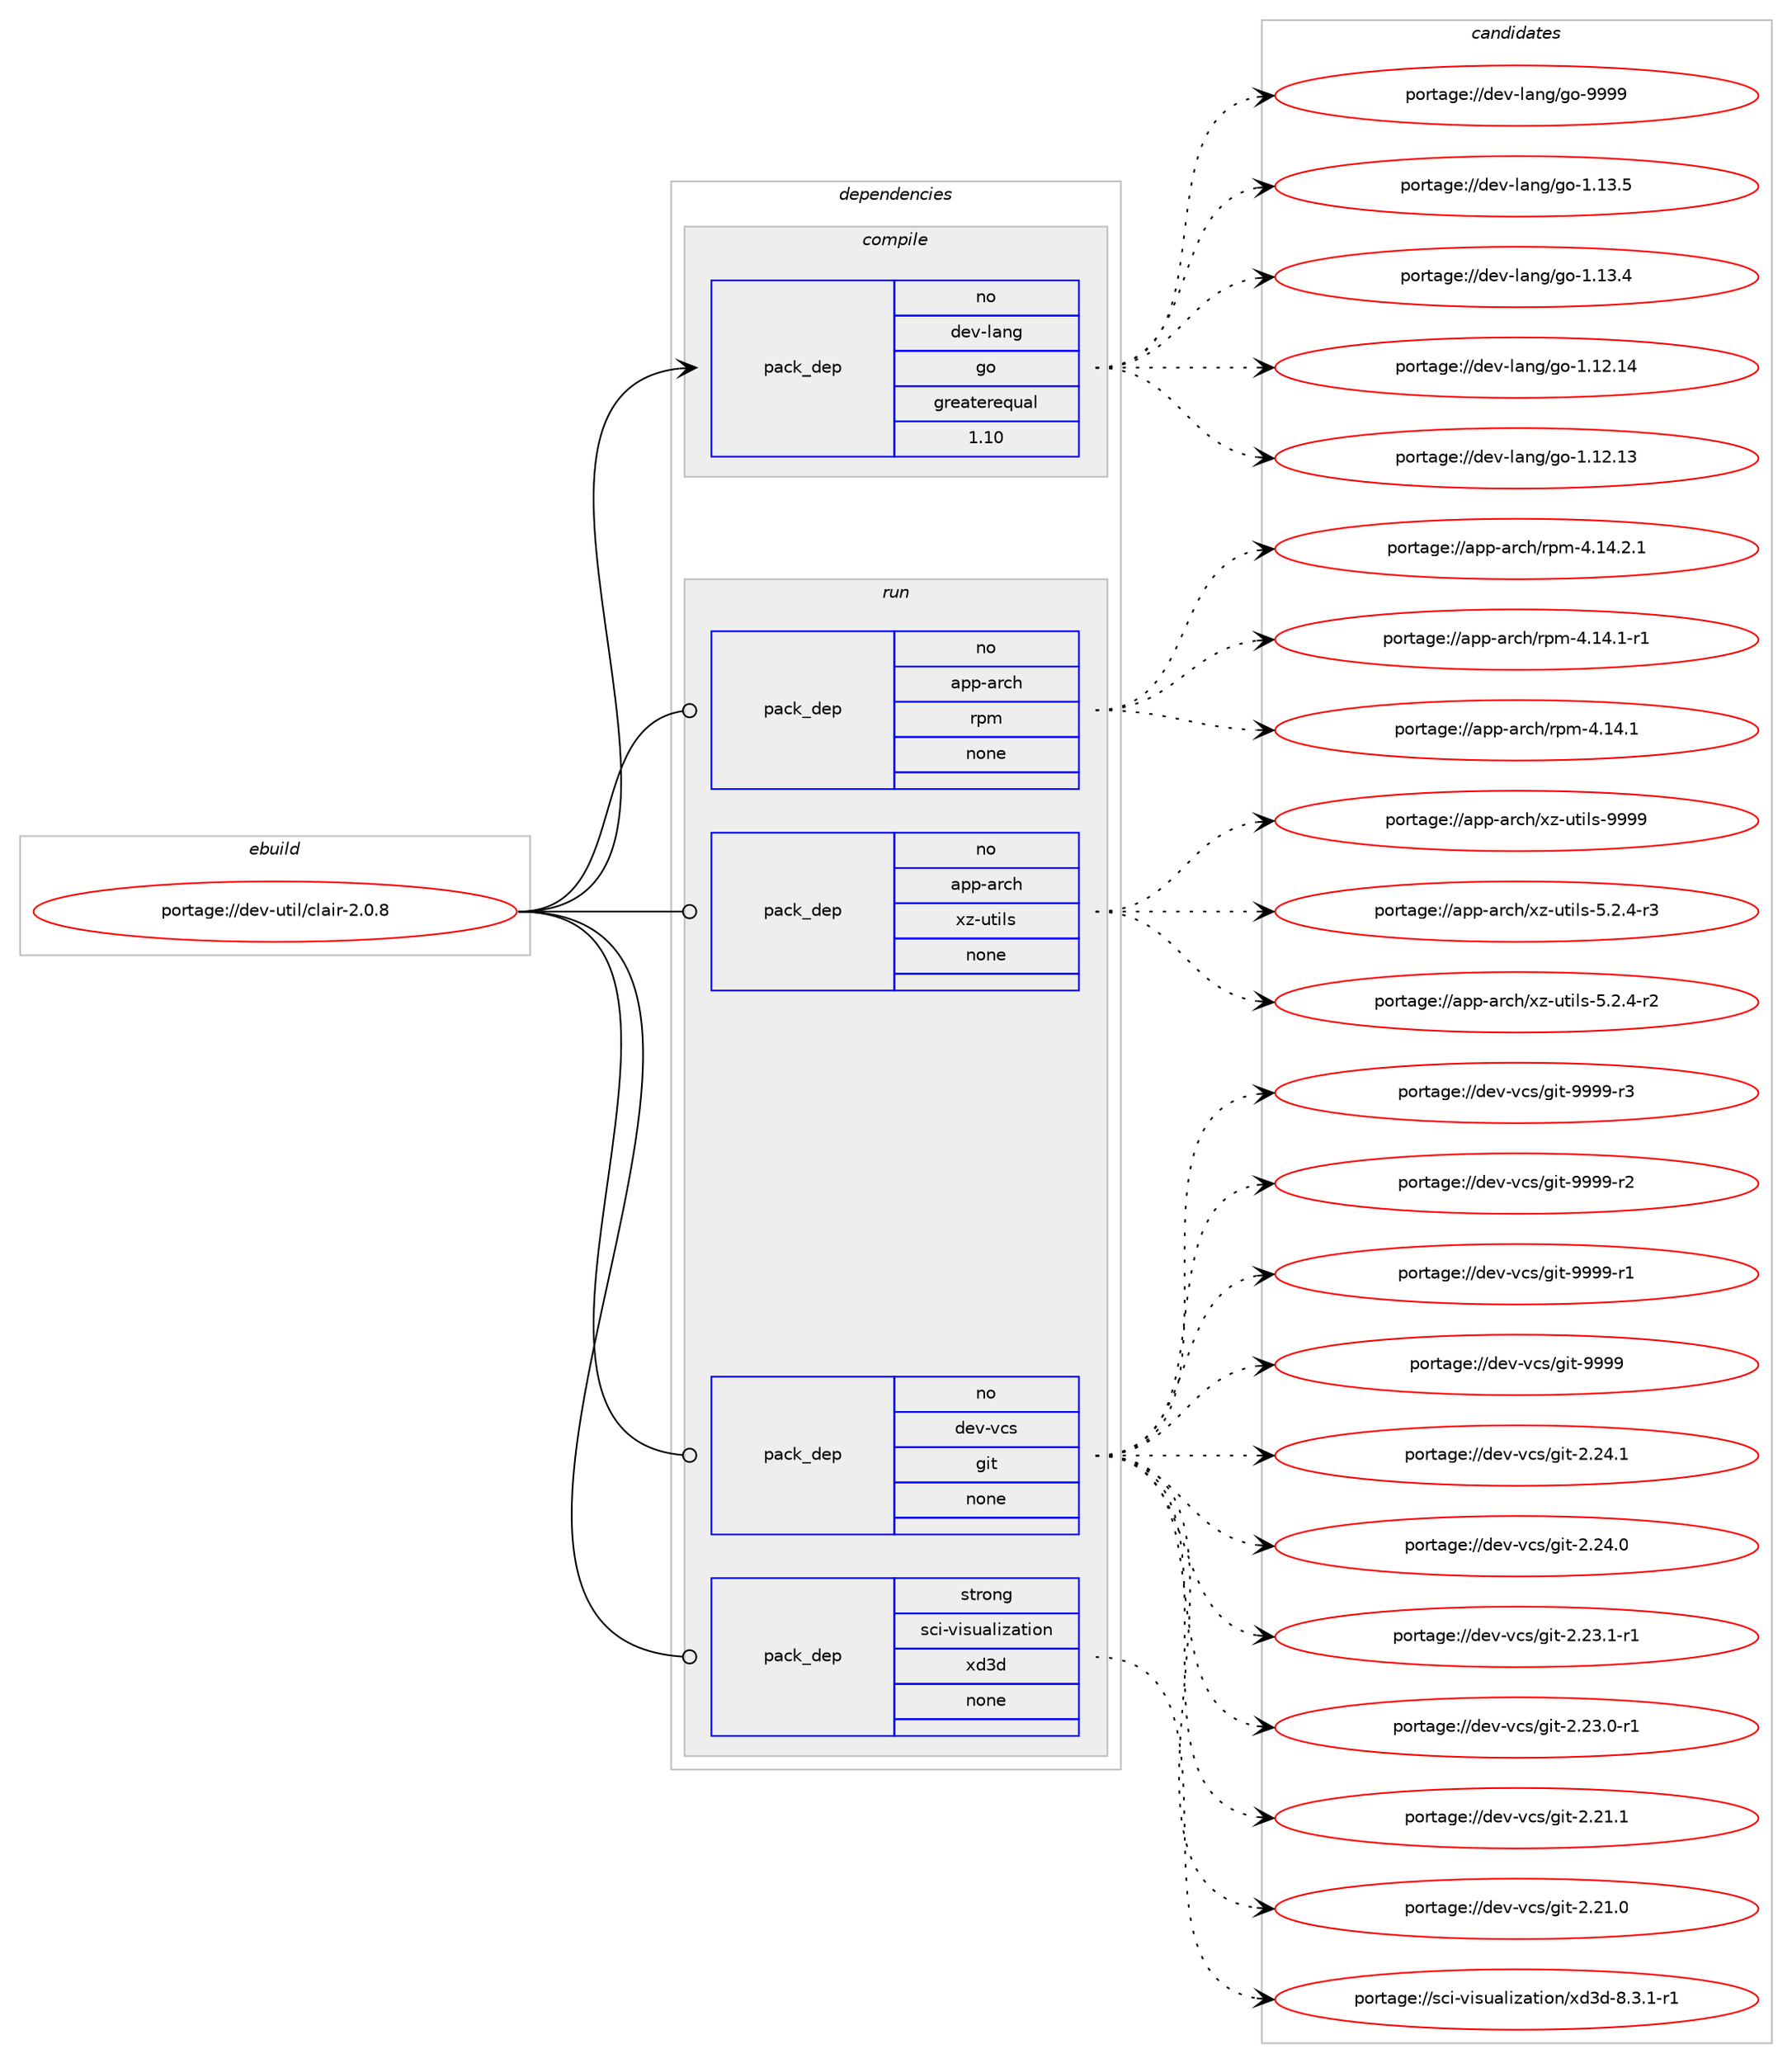 digraph prolog {

# *************
# Graph options
# *************

newrank=true;
concentrate=true;
compound=true;
graph [rankdir=LR,fontname=Helvetica,fontsize=10,ranksep=1.5];#, ranksep=2.5, nodesep=0.2];
edge  [arrowhead=vee];
node  [fontname=Helvetica,fontsize=10];

# **********
# The ebuild
# **********

subgraph cluster_leftcol {
color=gray;
label=<<i>ebuild</i>>;
id [label="portage://dev-util/clair-2.0.8", color=red, width=4, href="../dev-util/clair-2.0.8.svg"];
}

# ****************
# The dependencies
# ****************

subgraph cluster_midcol {
color=gray;
label=<<i>dependencies</i>>;
subgraph cluster_compile {
fillcolor="#eeeeee";
style=filled;
label=<<i>compile</i>>;
subgraph pack237008 {
dependency305060 [label=<<TABLE BORDER="0" CELLBORDER="1" CELLSPACING="0" CELLPADDING="4" WIDTH="220"><TR><TD ROWSPAN="6" CELLPADDING="30">pack_dep</TD></TR><TR><TD WIDTH="110">no</TD></TR><TR><TD>dev-lang</TD></TR><TR><TD>go</TD></TR><TR><TD>greaterequal</TD></TR><TR><TD>1.10</TD></TR></TABLE>>, shape=none, color=blue];
}
id:e -> dependency305060:w [weight=20,style="solid",arrowhead="vee"];
}
subgraph cluster_compileandrun {
fillcolor="#eeeeee";
style=filled;
label=<<i>compile and run</i>>;
}
subgraph cluster_run {
fillcolor="#eeeeee";
style=filled;
label=<<i>run</i>>;
subgraph pack237009 {
dependency305061 [label=<<TABLE BORDER="0" CELLBORDER="1" CELLSPACING="0" CELLPADDING="4" WIDTH="220"><TR><TD ROWSPAN="6" CELLPADDING="30">pack_dep</TD></TR><TR><TD WIDTH="110">no</TD></TR><TR><TD>app-arch</TD></TR><TR><TD>rpm</TD></TR><TR><TD>none</TD></TR><TR><TD></TD></TR></TABLE>>, shape=none, color=blue];
}
id:e -> dependency305061:w [weight=20,style="solid",arrowhead="odot"];
subgraph pack237010 {
dependency305062 [label=<<TABLE BORDER="0" CELLBORDER="1" CELLSPACING="0" CELLPADDING="4" WIDTH="220"><TR><TD ROWSPAN="6" CELLPADDING="30">pack_dep</TD></TR><TR><TD WIDTH="110">no</TD></TR><TR><TD>app-arch</TD></TR><TR><TD>xz-utils</TD></TR><TR><TD>none</TD></TR><TR><TD></TD></TR></TABLE>>, shape=none, color=blue];
}
id:e -> dependency305062:w [weight=20,style="solid",arrowhead="odot"];
subgraph pack237011 {
dependency305063 [label=<<TABLE BORDER="0" CELLBORDER="1" CELLSPACING="0" CELLPADDING="4" WIDTH="220"><TR><TD ROWSPAN="6" CELLPADDING="30">pack_dep</TD></TR><TR><TD WIDTH="110">no</TD></TR><TR><TD>dev-vcs</TD></TR><TR><TD>git</TD></TR><TR><TD>none</TD></TR><TR><TD></TD></TR></TABLE>>, shape=none, color=blue];
}
id:e -> dependency305063:w [weight=20,style="solid",arrowhead="odot"];
subgraph pack237012 {
dependency305064 [label=<<TABLE BORDER="0" CELLBORDER="1" CELLSPACING="0" CELLPADDING="4" WIDTH="220"><TR><TD ROWSPAN="6" CELLPADDING="30">pack_dep</TD></TR><TR><TD WIDTH="110">strong</TD></TR><TR><TD>sci-visualization</TD></TR><TR><TD>xd3d</TD></TR><TR><TD>none</TD></TR><TR><TD></TD></TR></TABLE>>, shape=none, color=blue];
}
id:e -> dependency305064:w [weight=20,style="solid",arrowhead="odot"];
}
}

# **************
# The candidates
# **************

subgraph cluster_choices {
rank=same;
color=gray;
label=<<i>candidates</i>>;

subgraph choice237008 {
color=black;
nodesep=1;
choice1001011184510897110103471031114557575757 [label="portage://dev-lang/go-9999", color=red, width=4,href="../dev-lang/go-9999.svg"];
choice10010111845108971101034710311145494649514653 [label="portage://dev-lang/go-1.13.5", color=red, width=4,href="../dev-lang/go-1.13.5.svg"];
choice10010111845108971101034710311145494649514652 [label="portage://dev-lang/go-1.13.4", color=red, width=4,href="../dev-lang/go-1.13.4.svg"];
choice1001011184510897110103471031114549464950464952 [label="portage://dev-lang/go-1.12.14", color=red, width=4,href="../dev-lang/go-1.12.14.svg"];
choice1001011184510897110103471031114549464950464951 [label="portage://dev-lang/go-1.12.13", color=red, width=4,href="../dev-lang/go-1.12.13.svg"];
dependency305060:e -> choice1001011184510897110103471031114557575757:w [style=dotted,weight="100"];
dependency305060:e -> choice10010111845108971101034710311145494649514653:w [style=dotted,weight="100"];
dependency305060:e -> choice10010111845108971101034710311145494649514652:w [style=dotted,weight="100"];
dependency305060:e -> choice1001011184510897110103471031114549464950464952:w [style=dotted,weight="100"];
dependency305060:e -> choice1001011184510897110103471031114549464950464951:w [style=dotted,weight="100"];
}
subgraph choice237009 {
color=black;
nodesep=1;
choice9711211245971149910447114112109455246495246504649 [label="portage://app-arch/rpm-4.14.2.1", color=red, width=4,href="../app-arch/rpm-4.14.2.1.svg"];
choice9711211245971149910447114112109455246495246494511449 [label="portage://app-arch/rpm-4.14.1-r1", color=red, width=4,href="../app-arch/rpm-4.14.1-r1.svg"];
choice971121124597114991044711411210945524649524649 [label="portage://app-arch/rpm-4.14.1", color=red, width=4,href="../app-arch/rpm-4.14.1.svg"];
dependency305061:e -> choice9711211245971149910447114112109455246495246504649:w [style=dotted,weight="100"];
dependency305061:e -> choice9711211245971149910447114112109455246495246494511449:w [style=dotted,weight="100"];
dependency305061:e -> choice971121124597114991044711411210945524649524649:w [style=dotted,weight="100"];
}
subgraph choice237010 {
color=black;
nodesep=1;
choice9711211245971149910447120122451171161051081154557575757 [label="portage://app-arch/xz-utils-9999", color=red, width=4,href="../app-arch/xz-utils-9999.svg"];
choice9711211245971149910447120122451171161051081154553465046524511451 [label="portage://app-arch/xz-utils-5.2.4-r3", color=red, width=4,href="../app-arch/xz-utils-5.2.4-r3.svg"];
choice9711211245971149910447120122451171161051081154553465046524511450 [label="portage://app-arch/xz-utils-5.2.4-r2", color=red, width=4,href="../app-arch/xz-utils-5.2.4-r2.svg"];
dependency305062:e -> choice9711211245971149910447120122451171161051081154557575757:w [style=dotted,weight="100"];
dependency305062:e -> choice9711211245971149910447120122451171161051081154553465046524511451:w [style=dotted,weight="100"];
dependency305062:e -> choice9711211245971149910447120122451171161051081154553465046524511450:w [style=dotted,weight="100"];
}
subgraph choice237011 {
color=black;
nodesep=1;
choice10010111845118991154710310511645575757574511451 [label="portage://dev-vcs/git-9999-r3", color=red, width=4,href="../dev-vcs/git-9999-r3.svg"];
choice10010111845118991154710310511645575757574511450 [label="portage://dev-vcs/git-9999-r2", color=red, width=4,href="../dev-vcs/git-9999-r2.svg"];
choice10010111845118991154710310511645575757574511449 [label="portage://dev-vcs/git-9999-r1", color=red, width=4,href="../dev-vcs/git-9999-r1.svg"];
choice1001011184511899115471031051164557575757 [label="portage://dev-vcs/git-9999", color=red, width=4,href="../dev-vcs/git-9999.svg"];
choice10010111845118991154710310511645504650524649 [label="portage://dev-vcs/git-2.24.1", color=red, width=4,href="../dev-vcs/git-2.24.1.svg"];
choice10010111845118991154710310511645504650524648 [label="portage://dev-vcs/git-2.24.0", color=red, width=4,href="../dev-vcs/git-2.24.0.svg"];
choice100101118451189911547103105116455046505146494511449 [label="portage://dev-vcs/git-2.23.1-r1", color=red, width=4,href="../dev-vcs/git-2.23.1-r1.svg"];
choice100101118451189911547103105116455046505146484511449 [label="portage://dev-vcs/git-2.23.0-r1", color=red, width=4,href="../dev-vcs/git-2.23.0-r1.svg"];
choice10010111845118991154710310511645504650494649 [label="portage://dev-vcs/git-2.21.1", color=red, width=4,href="../dev-vcs/git-2.21.1.svg"];
choice10010111845118991154710310511645504650494648 [label="portage://dev-vcs/git-2.21.0", color=red, width=4,href="../dev-vcs/git-2.21.0.svg"];
dependency305063:e -> choice10010111845118991154710310511645575757574511451:w [style=dotted,weight="100"];
dependency305063:e -> choice10010111845118991154710310511645575757574511450:w [style=dotted,weight="100"];
dependency305063:e -> choice10010111845118991154710310511645575757574511449:w [style=dotted,weight="100"];
dependency305063:e -> choice1001011184511899115471031051164557575757:w [style=dotted,weight="100"];
dependency305063:e -> choice10010111845118991154710310511645504650524649:w [style=dotted,weight="100"];
dependency305063:e -> choice10010111845118991154710310511645504650524648:w [style=dotted,weight="100"];
dependency305063:e -> choice100101118451189911547103105116455046505146494511449:w [style=dotted,weight="100"];
dependency305063:e -> choice100101118451189911547103105116455046505146484511449:w [style=dotted,weight="100"];
dependency305063:e -> choice10010111845118991154710310511645504650494649:w [style=dotted,weight="100"];
dependency305063:e -> choice10010111845118991154710310511645504650494648:w [style=dotted,weight="100"];
}
subgraph choice237012 {
color=black;
nodesep=1;
choice1159910545118105115117971081051229711610511111047120100511004556465146494511449 [label="portage://sci-visualization/xd3d-8.3.1-r1", color=red, width=4,href="../sci-visualization/xd3d-8.3.1-r1.svg"];
dependency305064:e -> choice1159910545118105115117971081051229711610511111047120100511004556465146494511449:w [style=dotted,weight="100"];
}
}

}
